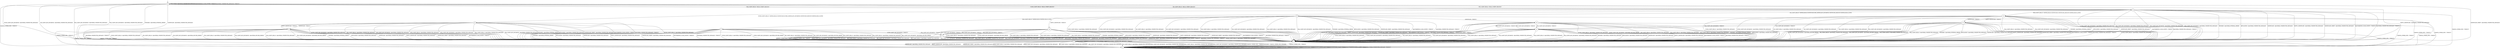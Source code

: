 digraph g {

	s0 [shape="circle" label="s0"];
	s1 [shape="circle" label="s1"];
	s2 [shape="circle" label="s2"];
	s3 [shape="circle" label="s3"];
	s4 [shape="circle" label="s4"];
	s5 [shape="circle" label="s5"];
	s6 [shape="circle" label="s6"];
	s7 [shape="circle" label="s7"];
	s8 [shape="circle" label="s8"];
	s9 [shape="circle" label="s9"];
	s10 [shape="circle" label="s10"];
	s11 [shape="circle" label="s11"];
	s12 [shape="circle" label="s12"];
	s13 [shape="circle" label="s13"];
	s14 [shape="circle" label="s14"];
	s0 -> s2 [label="ECDH_CLIENT_HELLO / HELLO_VERIFY_REQUEST"];
	s0 -> s1 [label="ECDH_CLIENT_KEY_EXCHANGE / Alert(FATAL,UNEXPECTED_MESSAGE)"];
	s0 -> s2 [label="DH_CLIENT_HELLO / HELLO_VERIFY_REQUEST"];
	s0 -> s1 [label="DH_CLIENT_KEY_EXCHANGE / Alert(FATAL,UNEXPECTED_MESSAGE)"];
	s0 -> s2 [label="PSK_CLIENT_HELLO / HELLO_VERIFY_REQUEST"];
	s0 -> s1 [label="PSK_CLIENT_KEY_EXCHANGE / Alert(FATAL,UNEXPECTED_MESSAGE)"];
	s0 -> s2 [label="RSA_CLIENT_HELLO / HELLO_VERIFY_REQUEST"];
	s0 -> s1 [label="RSA_CLIENT_KEY_EXCHANGE / Alert(FATAL,UNEXPECTED_MESSAGE)"];
	s0 -> s4 [label="CHANGE_CIPHER_SPEC / TIMEOUT"];
	s0 -> s1 [label="FINISHED / Alert(FATAL,INTERNAL_ERROR)"];
	s0 -> s0 [label="APPLICATION / Alert(FATAL,UNEXPECTED_MESSAGE)"];
	s0 -> s1 [label="CERTIFICATE / Alert(FATAL,UNEXPECTED_MESSAGE)"];
	s0 -> s1 [label="EMPTY_CERTIFICATE / Alert(FATAL,UNEXPECTED_MESSAGE)"];
	s0 -> s1 [label="CERTIFICATE_VERIFY / Alert(FATAL,UNEXPECTED_MESSAGE)"];
	s0 -> s0 [label="Alert(WARNING,CLOSE_NOTIFY) / TIMEOUT"];
	s0 -> s0 [label="Alert(FATAL,UNEXPECTED_MESSAGE) / TIMEOUT"];
	s1 -> s1 [label="ECDH_CLIENT_HELLO / TIMEOUT"];
	s1 -> s1 [label="ECDH_CLIENT_KEY_EXCHANGE / TIMEOUT"];
	s1 -> s1 [label="DH_CLIENT_HELLO / TIMEOUT"];
	s1 -> s1 [label="DH_CLIENT_KEY_EXCHANGE / TIMEOUT"];
	s1 -> s1 [label="PSK_CLIENT_HELLO / TIMEOUT"];
	s1 -> s1 [label="PSK_CLIENT_KEY_EXCHANGE / TIMEOUT"];
	s1 -> s1 [label="RSA_CLIENT_HELLO / TIMEOUT"];
	s1 -> s1 [label="RSA_CLIENT_KEY_EXCHANGE / TIMEOUT"];
	s1 -> s4 [label="CHANGE_CIPHER_SPEC / TIMEOUT"];
	s1 -> s1 [label="FINISHED / TIMEOUT"];
	s1 -> s1 [label="APPLICATION / Alert(FATAL,UNEXPECTED_MESSAGE)"];
	s1 -> s1 [label="CERTIFICATE / TIMEOUT"];
	s1 -> s1 [label="EMPTY_CERTIFICATE / TIMEOUT"];
	s1 -> s1 [label="CERTIFICATE_VERIFY / TIMEOUT"];
	s1 -> s1 [label="Alert(WARNING,CLOSE_NOTIFY) / TIMEOUT"];
	s1 -> s1 [label="Alert(FATAL,UNEXPECTED_MESSAGE) / TIMEOUT"];
	s2 -> s3 [label="ECDH_CLIENT_HELLO / SERVER_HELLO,CERTIFICATE,ECDHE_SERVER_KEY_EXCHANGE,CERTIFICATE_REQUEST,SERVER_HELLO_DONE"];
	s2 -> s1 [label="ECDH_CLIENT_KEY_EXCHANGE / Alert(FATAL,UNEXPECTED_MESSAGE)"];
	s2 -> s9 [label="DH_CLIENT_HELLO / SERVER_HELLO,CERTIFICATE,DHE_SERVER_KEY_EXCHANGE,CERTIFICATE_REQUEST,SERVER_HELLO_DONE"];
	s2 -> s1 [label="DH_CLIENT_KEY_EXCHANGE / Alert(FATAL,UNEXPECTED_MESSAGE)"];
	s2 -> s5 [label="PSK_CLIENT_HELLO / SERVER_HELLO,SERVER_HELLO_DONE"];
	s2 -> s1 [label="PSK_CLIENT_KEY_EXCHANGE / Alert(FATAL,UNEXPECTED_MESSAGE)"];
	s2 -> s11 [label="RSA_CLIENT_HELLO / SERVER_HELLO,CERTIFICATE,CERTIFICATE_REQUEST,SERVER_HELLO_DONE"];
	s2 -> s1 [label="RSA_CLIENT_KEY_EXCHANGE / Alert(FATAL,UNEXPECTED_MESSAGE)"];
	s2 -> s4 [label="CHANGE_CIPHER_SPEC / TIMEOUT"];
	s2 -> s1 [label="FINISHED / Alert(FATAL,INTERNAL_ERROR)"];
	s2 -> s1 [label="APPLICATION / Alert(FATAL,UNEXPECTED_MESSAGE)"];
	s2 -> s1 [label="CERTIFICATE / Alert(FATAL,UNEXPECTED_MESSAGE)"];
	s2 -> s1 [label="EMPTY_CERTIFICATE / Alert(FATAL,UNEXPECTED_MESSAGE)"];
	s2 -> s1 [label="CERTIFICATE_VERIFY / Alert(FATAL,UNEXPECTED_MESSAGE)"];
	s2 -> s1 [label="Alert(WARNING,CLOSE_NOTIFY) / TIMEOUT"];
	s2 -> s1 [label="Alert(FATAL,UNEXPECTED_MESSAGE) / TIMEOUT"];
	s3 -> s1 [label="ECDH_CLIENT_HELLO / Alert(FATAL,UNEXPECTED_MESSAGE)"];
	s3 -> s1 [label="ECDH_CLIENT_KEY_EXCHANGE / Alert(FATAL,UNEXPECTED_MESSAGE)"];
	s3 -> s1 [label="DH_CLIENT_HELLO / Alert(FATAL,UNEXPECTED_MESSAGE)"];
	s3 -> s1 [label="DH_CLIENT_KEY_EXCHANGE / Alert(FATAL,UNEXPECTED_MESSAGE)"];
	s3 -> s1 [label="PSK_CLIENT_HELLO / Alert(FATAL,UNEXPECTED_MESSAGE)"];
	s3 -> s1 [label="PSK_CLIENT_KEY_EXCHANGE / Alert(FATAL,UNEXPECTED_MESSAGE)"];
	s3 -> s1 [label="RSA_CLIENT_HELLO / Alert(FATAL,UNEXPECTED_MESSAGE)"];
	s3 -> s1 [label="RSA_CLIENT_KEY_EXCHANGE / Alert(FATAL,UNEXPECTED_MESSAGE)"];
	s3 -> s4 [label="CHANGE_CIPHER_SPEC / TIMEOUT"];
	s3 -> s1 [label="FINISHED / Alert(FATAL,INTERNAL_ERROR)"];
	s3 -> s1 [label="APPLICATION / Alert(FATAL,UNEXPECTED_MESSAGE)"];
	s3 -> s6 [label="CERTIFICATE / TIMEOUT"];
	s3 -> s6 [label="EMPTY_CERTIFICATE / TIMEOUT"];
	s3 -> s1 [label="CERTIFICATE_VERIFY / Alert(FATAL,UNEXPECTED_MESSAGE)"];
	s3 -> s1 [label="Alert(WARNING,CLOSE_NOTIFY) / TIMEOUT"];
	s3 -> s1 [label="Alert(FATAL,UNEXPECTED_MESSAGE) / TIMEOUT"];
	s4 -> s4 [label="ECDH_CLIENT_HELLO / TIMEOUT"];
	s4 -> s4 [label="ECDH_CLIENT_KEY_EXCHANGE / TIMEOUT"];
	s4 -> s4 [label="DH_CLIENT_HELLO / TIMEOUT"];
	s4 -> s4 [label="DH_CLIENT_KEY_EXCHANGE / TIMEOUT"];
	s4 -> s4 [label="PSK_CLIENT_HELLO / TIMEOUT"];
	s4 -> s4 [label="PSK_CLIENT_KEY_EXCHANGE / TIMEOUT"];
	s4 -> s4 [label="RSA_CLIENT_HELLO / TIMEOUT"];
	s4 -> s4 [label="RSA_CLIENT_KEY_EXCHANGE / TIMEOUT"];
	s4 -> s4 [label="CHANGE_CIPHER_SPEC / TIMEOUT"];
	s4 -> s4 [label="FINISHED / TIMEOUT"];
	s4 -> s4 [label="APPLICATION / TIMEOUT"];
	s4 -> s4 [label="CERTIFICATE / TIMEOUT"];
	s4 -> s4 [label="EMPTY_CERTIFICATE / TIMEOUT"];
	s4 -> s4 [label="CERTIFICATE_VERIFY / TIMEOUT"];
	s4 -> s4 [label="Alert(WARNING,CLOSE_NOTIFY) / TIMEOUT"];
	s4 -> s4 [label="Alert(FATAL,UNEXPECTED_MESSAGE) / TIMEOUT"];
	s5 -> s1 [label="ECDH_CLIENT_HELLO / Alert(FATAL,UNEXPECTED_MESSAGE)"];
	s5 -> s1 [label="ECDH_CLIENT_KEY_EXCHANGE / Alert(FATAL,DECODE_ERROR)"];
	s5 -> s1 [label="DH_CLIENT_HELLO / Alert(FATAL,UNEXPECTED_MESSAGE)"];
	s5 -> s1 [label="DH_CLIENT_KEY_EXCHANGE / Alert(FATAL,DECODE_ERROR)"];
	s5 -> s1 [label="PSK_CLIENT_HELLO / Alert(FATAL,UNEXPECTED_MESSAGE)"];
	s5 -> s7 [label="PSK_CLIENT_KEY_EXCHANGE / TIMEOUT"];
	s5 -> s1 [label="RSA_CLIENT_HELLO / Alert(FATAL,UNEXPECTED_MESSAGE)"];
	s5 -> s1 [label="RSA_CLIENT_KEY_EXCHANGE / Alert(FATAL,DECODE_ERROR)"];
	s5 -> s4 [label="CHANGE_CIPHER_SPEC / TIMEOUT"];
	s5 -> s1 [label="FINISHED / Alert(FATAL,INTERNAL_ERROR)"];
	s5 -> s1 [label="APPLICATION / Alert(FATAL,UNEXPECTED_MESSAGE)"];
	s5 -> s1 [label="CERTIFICATE / Alert(FATAL,UNEXPECTED_MESSAGE)"];
	s5 -> s1 [label="EMPTY_CERTIFICATE / Alert(FATAL,UNEXPECTED_MESSAGE)"];
	s5 -> s1 [label="CERTIFICATE_VERIFY / Alert(FATAL,UNEXPECTED_MESSAGE)"];
	s5 -> s1 [label="Alert(WARNING,CLOSE_NOTIFY) / TIMEOUT"];
	s5 -> s1 [label="Alert(FATAL,UNEXPECTED_MESSAGE) / TIMEOUT"];
	s6 -> s1 [label="ECDH_CLIENT_HELLO / Alert(FATAL,UNEXPECTED_MESSAGE)"];
	s6 -> s7 [label="ECDH_CLIENT_KEY_EXCHANGE / TIMEOUT"];
	s6 -> s1 [label="DH_CLIENT_HELLO / Alert(FATAL,UNEXPECTED_MESSAGE)"];
	s6 -> s1 [label="DH_CLIENT_KEY_EXCHANGE / Alert(FATAL,DECODE_ERROR)"];
	s6 -> s1 [label="PSK_CLIENT_HELLO / Alert(FATAL,UNEXPECTED_MESSAGE)"];
	s6 -> s1 [label="PSK_CLIENT_KEY_EXCHANGE / Alert(FATAL,DECODE_ERROR)"];
	s6 -> s1 [label="RSA_CLIENT_HELLO / Alert(FATAL,UNEXPECTED_MESSAGE)"];
	s6 -> s1 [label="RSA_CLIENT_KEY_EXCHANGE / Alert(FATAL,DECODE_ERROR)"];
	s6 -> s4 [label="CHANGE_CIPHER_SPEC / TIMEOUT"];
	s6 -> s1 [label="FINISHED / Alert(FATAL,INTERNAL_ERROR)"];
	s6 -> s1 [label="APPLICATION / Alert(FATAL,UNEXPECTED_MESSAGE)"];
	s6 -> s1 [label="CERTIFICATE / Alert(FATAL,UNEXPECTED_MESSAGE)"];
	s6 -> s1 [label="EMPTY_CERTIFICATE / Alert(FATAL,UNEXPECTED_MESSAGE)"];
	s6 -> s1 [label="CERTIFICATE_VERIFY / Alert(FATAL,UNEXPECTED_MESSAGE)"];
	s6 -> s1 [label="Alert(WARNING,CLOSE_NOTIFY) / TIMEOUT"];
	s6 -> s1 [label="Alert(FATAL,UNEXPECTED_MESSAGE) / TIMEOUT"];
	s7 -> s1 [label="ECDH_CLIENT_HELLO / Alert(FATAL,UNEXPECTED_MESSAGE)"];
	s7 -> s1 [label="ECDH_CLIENT_KEY_EXCHANGE / Alert(FATAL,UNEXPECTED_MESSAGE)"];
	s7 -> s1 [label="DH_CLIENT_HELLO / Alert(FATAL,UNEXPECTED_MESSAGE)"];
	s7 -> s1 [label="DH_CLIENT_KEY_EXCHANGE / Alert(FATAL,UNEXPECTED_MESSAGE)"];
	s7 -> s1 [label="PSK_CLIENT_HELLO / Alert(FATAL,UNEXPECTED_MESSAGE)"];
	s7 -> s1 [label="PSK_CLIENT_KEY_EXCHANGE / Alert(FATAL,UNEXPECTED_MESSAGE)"];
	s7 -> s1 [label="RSA_CLIENT_HELLO / Alert(FATAL,UNEXPECTED_MESSAGE)"];
	s7 -> s1 [label="RSA_CLIENT_KEY_EXCHANGE / Alert(FATAL,UNEXPECTED_MESSAGE)"];
	s7 -> s8 [label="CHANGE_CIPHER_SPEC / TIMEOUT"];
	s7 -> s1 [label="FINISHED / Alert(FATAL,UNEXPECTED_MESSAGE)"];
	s7 -> s1 [label="APPLICATION / Alert(FATAL,UNEXPECTED_MESSAGE)"];
	s7 -> s1 [label="CERTIFICATE / Alert(FATAL,UNEXPECTED_MESSAGE)"];
	s7 -> s1 [label="EMPTY_CERTIFICATE / Alert(FATAL,UNEXPECTED_MESSAGE)"];
	s7 -> s1 [label="CERTIFICATE_VERIFY / Alert(FATAL,UNEXPECTED_MESSAGE)"];
	s7 -> s1 [label="Alert(WARNING,CLOSE_NOTIFY) / TIMEOUT"];
	s7 -> s1 [label="Alert(FATAL,UNEXPECTED_MESSAGE) / TIMEOUT"];
	s8 -> s4 [label="ECDH_CLIENT_HELLO / Alert(FATAL,UNEXPECTED_MESSAGE)"];
	s8 -> s4 [label="ECDH_CLIENT_KEY_EXCHANGE / Alert(FATAL,UNEXPECTED_MESSAGE)"];
	s8 -> s4 [label="DH_CLIENT_HELLO / Alert(FATAL,UNEXPECTED_MESSAGE)"];
	s8 -> s4 [label="DH_CLIENT_KEY_EXCHANGE / Alert(FATAL,UNEXPECTED_MESSAGE)"];
	s8 -> s4 [label="PSK_CLIENT_HELLO / Alert(FATAL,UNEXPECTED_MESSAGE)"];
	s8 -> s4 [label="PSK_CLIENT_KEY_EXCHANGE / Alert(FATAL,UNEXPECTED_MESSAGE)"];
	s8 -> s4 [label="RSA_CLIENT_HELLO / Alert(FATAL,UNEXPECTED_MESSAGE)"];
	s8 -> s4 [label="RSA_CLIENT_KEY_EXCHANGE / Alert(FATAL,UNEXPECTED_MESSAGE)"];
	s8 -> s4 [label="CHANGE_CIPHER_SPEC / TIMEOUT"];
	s8 -> s4 [label="FINISHED / CHANGE_CIPHER_SPEC,FINISHED"];
	s8 -> s8 [label="APPLICATION / TIMEOUT"];
	s8 -> s4 [label="CERTIFICATE / Alert(FATAL,UNEXPECTED_MESSAGE)"];
	s8 -> s4 [label="EMPTY_CERTIFICATE / Alert(FATAL,UNEXPECTED_MESSAGE)"];
	s8 -> s4 [label="CERTIFICATE_VERIFY / Alert(FATAL,UNEXPECTED_MESSAGE)"];
	s8 -> s8 [label="Alert(WARNING,CLOSE_NOTIFY) / TIMEOUT"];
	s8 -> s8 [label="Alert(FATAL,UNEXPECTED_MESSAGE) / TIMEOUT"];
	s9 -> s1 [label="ECDH_CLIENT_HELLO / Alert(FATAL,UNEXPECTED_MESSAGE)"];
	s9 -> s1 [label="ECDH_CLIENT_KEY_EXCHANGE / Alert(FATAL,UNEXPECTED_MESSAGE)"];
	s9 -> s1 [label="DH_CLIENT_HELLO / Alert(FATAL,UNEXPECTED_MESSAGE)"];
	s9 -> s1 [label="DH_CLIENT_KEY_EXCHANGE / Alert(FATAL,UNEXPECTED_MESSAGE)"];
	s9 -> s1 [label="PSK_CLIENT_HELLO / Alert(FATAL,UNEXPECTED_MESSAGE)"];
	s9 -> s1 [label="PSK_CLIENT_KEY_EXCHANGE / Alert(FATAL,UNEXPECTED_MESSAGE)"];
	s9 -> s1 [label="RSA_CLIENT_HELLO / Alert(FATAL,UNEXPECTED_MESSAGE)"];
	s9 -> s1 [label="RSA_CLIENT_KEY_EXCHANGE / Alert(FATAL,UNEXPECTED_MESSAGE)"];
	s9 -> s4 [label="CHANGE_CIPHER_SPEC / TIMEOUT"];
	s9 -> s1 [label="FINISHED / Alert(FATAL,INTERNAL_ERROR)"];
	s9 -> s1 [label="APPLICATION / Alert(FATAL,UNEXPECTED_MESSAGE)"];
	s9 -> s10 [label="CERTIFICATE / TIMEOUT"];
	s9 -> s14 [label="EMPTY_CERTIFICATE / TIMEOUT"];
	s9 -> s1 [label="CERTIFICATE_VERIFY / Alert(FATAL,UNEXPECTED_MESSAGE)"];
	s9 -> s1 [label="Alert(WARNING,CLOSE_NOTIFY) / TIMEOUT"];
	s9 -> s1 [label="Alert(FATAL,UNEXPECTED_MESSAGE) / TIMEOUT"];
	s10 -> s1 [label="ECDH_CLIENT_HELLO / Alert(FATAL,UNEXPECTED_MESSAGE)"];
	s10 -> s1 [label="ECDH_CLIENT_KEY_EXCHANGE / Alert(FATAL,DECODE_ERROR)"];
	s10 -> s1 [label="DH_CLIENT_HELLO / Alert(FATAL,UNEXPECTED_MESSAGE)"];
	s10 -> s13 [label="DH_CLIENT_KEY_EXCHANGE / TIMEOUT"];
	s10 -> s1 [label="PSK_CLIENT_HELLO / Alert(FATAL,UNEXPECTED_MESSAGE)"];
	s10 -> s13 [label="PSK_CLIENT_KEY_EXCHANGE / TIMEOUT"];
	s10 -> s1 [label="RSA_CLIENT_HELLO / Alert(FATAL,UNEXPECTED_MESSAGE)"];
	s10 -> s13 [label="RSA_CLIENT_KEY_EXCHANGE / TIMEOUT"];
	s10 -> s4 [label="CHANGE_CIPHER_SPEC / TIMEOUT"];
	s10 -> s1 [label="FINISHED / Alert(FATAL,INTERNAL_ERROR)"];
	s10 -> s1 [label="APPLICATION / Alert(FATAL,UNEXPECTED_MESSAGE)"];
	s10 -> s1 [label="CERTIFICATE / Alert(FATAL,UNEXPECTED_MESSAGE)"];
	s10 -> s1 [label="EMPTY_CERTIFICATE / Alert(FATAL,UNEXPECTED_MESSAGE)"];
	s10 -> s1 [label="CERTIFICATE_VERIFY / Alert(FATAL,UNEXPECTED_MESSAGE)"];
	s10 -> s1 [label="Alert(WARNING,CLOSE_NOTIFY) / TIMEOUT"];
	s10 -> s1 [label="Alert(FATAL,UNEXPECTED_MESSAGE) / TIMEOUT"];
	s11 -> s1 [label="ECDH_CLIENT_HELLO / Alert(FATAL,UNEXPECTED_MESSAGE)"];
	s11 -> s1 [label="ECDH_CLIENT_KEY_EXCHANGE / Alert(FATAL,UNEXPECTED_MESSAGE)"];
	s11 -> s1 [label="DH_CLIENT_HELLO / Alert(FATAL,UNEXPECTED_MESSAGE)"];
	s11 -> s1 [label="DH_CLIENT_KEY_EXCHANGE / Alert(FATAL,UNEXPECTED_MESSAGE)"];
	s11 -> s1 [label="PSK_CLIENT_HELLO / Alert(FATAL,UNEXPECTED_MESSAGE)"];
	s11 -> s1 [label="PSK_CLIENT_KEY_EXCHANGE / Alert(FATAL,UNEXPECTED_MESSAGE)"];
	s11 -> s1 [label="RSA_CLIENT_HELLO / Alert(FATAL,UNEXPECTED_MESSAGE)"];
	s11 -> s1 [label="RSA_CLIENT_KEY_EXCHANGE / Alert(FATAL,UNEXPECTED_MESSAGE)"];
	s11 -> s4 [label="CHANGE_CIPHER_SPEC / TIMEOUT"];
	s11 -> s1 [label="FINISHED / Alert(FATAL,INTERNAL_ERROR)"];
	s11 -> s1 [label="APPLICATION / Alert(FATAL,UNEXPECTED_MESSAGE)"];
	s11 -> s12 [label="CERTIFICATE / TIMEOUT"];
	s11 -> s12 [label="EMPTY_CERTIFICATE / TIMEOUT"];
	s11 -> s1 [label="CERTIFICATE_VERIFY / Alert(FATAL,UNEXPECTED_MESSAGE)"];
	s11 -> s1 [label="Alert(WARNING,CLOSE_NOTIFY) / TIMEOUT"];
	s11 -> s1 [label="Alert(FATAL,UNEXPECTED_MESSAGE) / TIMEOUT"];
	s12 -> s1 [label="ECDH_CLIENT_HELLO / Alert(FATAL,UNEXPECTED_MESSAGE)"];
	s12 -> s1 [label="ECDH_CLIENT_KEY_EXCHANGE / Alert(FATAL,DECODE_ERROR)"];
	s12 -> s1 [label="DH_CLIENT_HELLO / Alert(FATAL,UNEXPECTED_MESSAGE)"];
	s12 -> s1 [label="DH_CLIENT_KEY_EXCHANGE / Alert(FATAL,DECRYPT_ERROR)"];
	s12 -> s1 [label="PSK_CLIENT_HELLO / Alert(FATAL,UNEXPECTED_MESSAGE)"];
	s12 -> s13 [label="PSK_CLIENT_KEY_EXCHANGE / TIMEOUT"];
	s12 -> s1 [label="RSA_CLIENT_HELLO / Alert(FATAL,UNEXPECTED_MESSAGE)"];
	s12 -> s13 [label="RSA_CLIENT_KEY_EXCHANGE / TIMEOUT"];
	s12 -> s4 [label="CHANGE_CIPHER_SPEC / TIMEOUT"];
	s12 -> s1 [label="FINISHED / Alert(FATAL,INTERNAL_ERROR)"];
	s12 -> s1 [label="APPLICATION / Alert(FATAL,UNEXPECTED_MESSAGE)"];
	s12 -> s1 [label="CERTIFICATE / Alert(FATAL,UNEXPECTED_MESSAGE)"];
	s12 -> s1 [label="EMPTY_CERTIFICATE / Alert(FATAL,UNEXPECTED_MESSAGE)"];
	s12 -> s1 [label="CERTIFICATE_VERIFY / Alert(FATAL,UNEXPECTED_MESSAGE)"];
	s12 -> s1 [label="Alert(WARNING,CLOSE_NOTIFY) / TIMEOUT"];
	s12 -> s1 [label="Alert(FATAL,UNEXPECTED_MESSAGE) / TIMEOUT"];
	s13 -> s1 [label="ECDH_CLIENT_HELLO / Alert(FATAL,UNEXPECTED_MESSAGE)"];
	s13 -> s1 [label="ECDH_CLIENT_KEY_EXCHANGE / Alert(FATAL,UNEXPECTED_MESSAGE)"];
	s13 -> s1 [label="DH_CLIENT_HELLO / Alert(FATAL,UNEXPECTED_MESSAGE)"];
	s13 -> s1 [label="DH_CLIENT_KEY_EXCHANGE / Alert(FATAL,UNEXPECTED_MESSAGE)"];
	s13 -> s1 [label="PSK_CLIENT_HELLO / Alert(FATAL,UNEXPECTED_MESSAGE)"];
	s13 -> s1 [label="PSK_CLIENT_KEY_EXCHANGE / Alert(FATAL,UNEXPECTED_MESSAGE)"];
	s13 -> s1 [label="RSA_CLIENT_HELLO / Alert(FATAL,UNEXPECTED_MESSAGE)"];
	s13 -> s1 [label="RSA_CLIENT_KEY_EXCHANGE / Alert(FATAL,UNEXPECTED_MESSAGE)"];
	s13 -> s4 [label="CHANGE_CIPHER_SPEC / TIMEOUT"];
	s13 -> s1 [label="FINISHED / Alert(FATAL,UNEXPECTED_MESSAGE)"];
	s13 -> s1 [label="APPLICATION / Alert(FATAL,UNEXPECTED_MESSAGE)"];
	s13 -> s1 [label="CERTIFICATE / Alert(FATAL,UNEXPECTED_MESSAGE)"];
	s13 -> s1 [label="EMPTY_CERTIFICATE / Alert(FATAL,UNEXPECTED_MESSAGE)"];
	s13 -> s7 [label="CERTIFICATE_VERIFY / TIMEOUT"];
	s13 -> s1 [label="Alert(WARNING,CLOSE_NOTIFY) / TIMEOUT"];
	s13 -> s1 [label="Alert(FATAL,UNEXPECTED_MESSAGE) / TIMEOUT"];
	s14 -> s1 [label="ECDH_CLIENT_HELLO / Alert(FATAL,UNEXPECTED_MESSAGE)"];
	s14 -> s1 [label="ECDH_CLIENT_KEY_EXCHANGE / Alert(FATAL,DECODE_ERROR)"];
	s14 -> s1 [label="DH_CLIENT_HELLO / Alert(FATAL,UNEXPECTED_MESSAGE)"];
	s14 -> s7 [label="DH_CLIENT_KEY_EXCHANGE / TIMEOUT"];
	s14 -> s1 [label="PSK_CLIENT_HELLO / Alert(FATAL,UNEXPECTED_MESSAGE)"];
	s14 -> s7 [label="PSK_CLIENT_KEY_EXCHANGE / TIMEOUT"];
	s14 -> s1 [label="RSA_CLIENT_HELLO / Alert(FATAL,UNEXPECTED_MESSAGE)"];
	s14 -> s7 [label="RSA_CLIENT_KEY_EXCHANGE / TIMEOUT"];
	s14 -> s4 [label="CHANGE_CIPHER_SPEC / TIMEOUT"];
	s14 -> s1 [label="FINISHED / Alert(FATAL,INTERNAL_ERROR)"];
	s14 -> s1 [label="APPLICATION / Alert(FATAL,UNEXPECTED_MESSAGE)"];
	s14 -> s1 [label="CERTIFICATE / Alert(FATAL,UNEXPECTED_MESSAGE)"];
	s14 -> s1 [label="EMPTY_CERTIFICATE / Alert(FATAL,UNEXPECTED_MESSAGE)"];
	s14 -> s1 [label="CERTIFICATE_VERIFY / Alert(FATAL,UNEXPECTED_MESSAGE)"];
	s14 -> s1 [label="Alert(WARNING,CLOSE_NOTIFY) / TIMEOUT"];
	s14 -> s1 [label="Alert(FATAL,UNEXPECTED_MESSAGE) / TIMEOUT"];

__start0 [label="" shape="none" width="0" height="0"];
__start0 -> s0;

}
